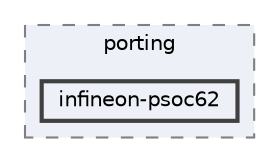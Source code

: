 digraph "Face_Access_inferencing/src/edge-impulse-sdk/porting/infineon-psoc62"
{
 // LATEX_PDF_SIZE
  bgcolor="transparent";
  edge [fontname=Helvetica,fontsize=10,labelfontname=Helvetica,labelfontsize=10];
  node [fontname=Helvetica,fontsize=10,shape=box,height=0.2,width=0.4];
  compound=true
  subgraph clusterdir_77876a311ad5c794abf7dab690b99819 {
    graph [ bgcolor="#edf0f7", pencolor="grey50", label="porting", fontname=Helvetica,fontsize=10 style="filled,dashed", URL="dir_77876a311ad5c794abf7dab690b99819.html",tooltip=""]
  dir_605ba05f89f19cd9a63729aa3478768e [label="infineon-psoc62", fillcolor="#edf0f7", color="grey25", style="filled,bold", URL="dir_605ba05f89f19cd9a63729aa3478768e.html",tooltip=""];
  }
}

